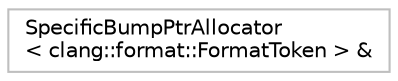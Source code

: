 digraph "Graphical Class Hierarchy"
{
 // LATEX_PDF_SIZE
  bgcolor="transparent";
  edge [fontname="Helvetica",fontsize="10",labelfontname="Helvetica",labelfontsize="10"];
  node [fontname="Helvetica",fontsize="10",shape=record];
  rankdir="LR";
  Node0 [label="SpecificBumpPtrAllocator\l\< clang::format::FormatToken \> &",height=0.2,width=0.4,color="grey75",tooltip=" "];
}
